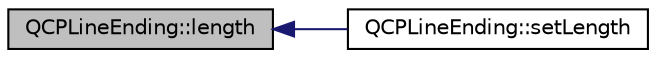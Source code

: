 digraph "QCPLineEnding::length"
{
  edge [fontname="Helvetica",fontsize="10",labelfontname="Helvetica",labelfontsize="10"];
  node [fontname="Helvetica",fontsize="10",shape=record];
  rankdir="LR";
  Node31 [label="QCPLineEnding::length",height=0.2,width=0.4,color="black", fillcolor="grey75", style="filled", fontcolor="black"];
  Node31 -> Node32 [dir="back",color="midnightblue",fontsize="10",style="solid",fontname="Helvetica"];
  Node32 [label="QCPLineEnding::setLength",height=0.2,width=0.4,color="black", fillcolor="white", style="filled",URL="$de/d41/class_q_c_p_line_ending.html#ae36fa01763751cd64b7f56c3507e935a"];
}
